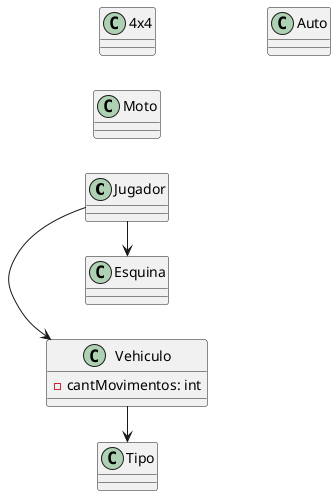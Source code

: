 @startuml
left to right direction

class Jugador {}

class Esquina {}

class Vehiculo {
    - cantMovimentos: int
}

class Tipo {}

class 4x4
class Moto
class Auto


Jugador -> Vehiculo
Jugador -> Esquina
Vehiculo -> Tipo

@enduml